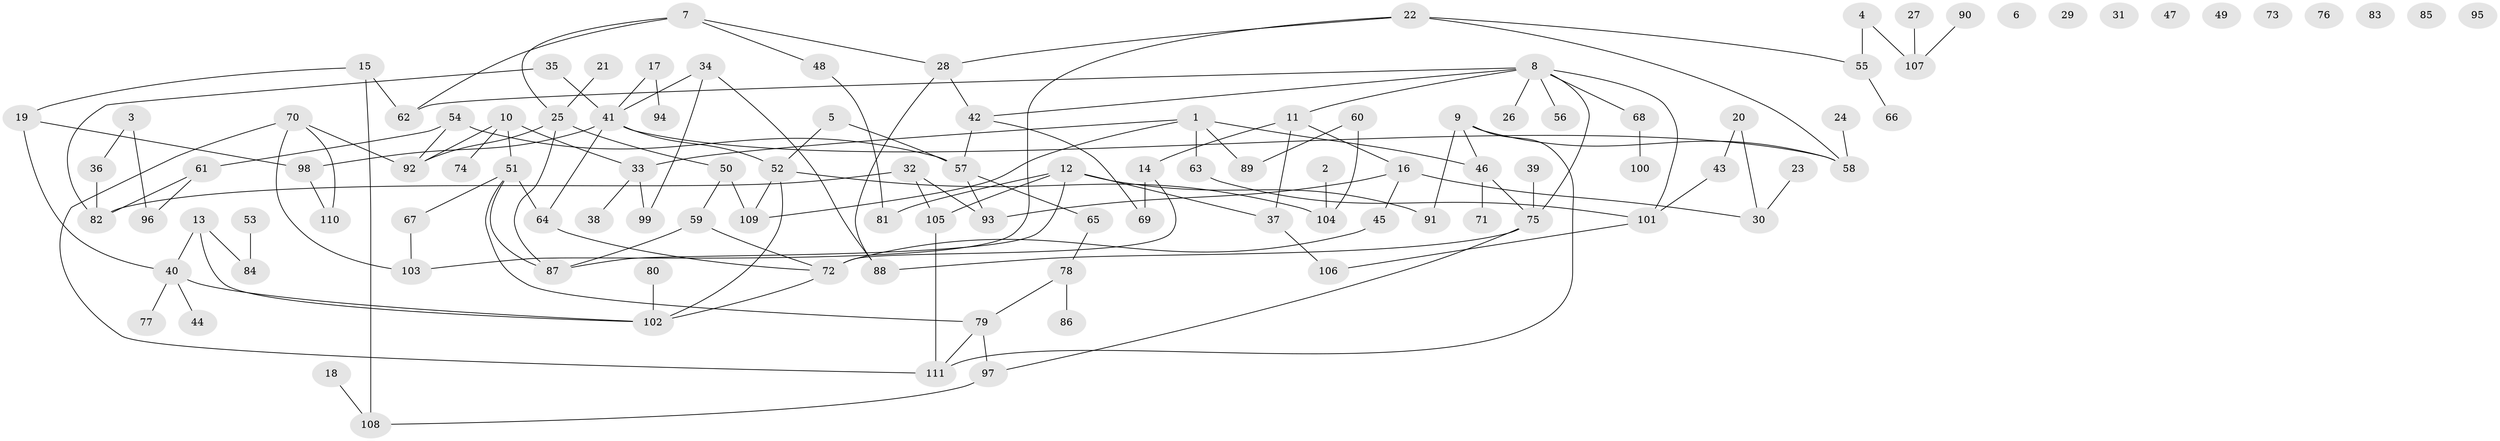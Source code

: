 // coarse degree distribution, {5: 0.06756756756756757, 1: 0.21621621621621623, 2: 0.1891891891891892, 0: 0.13513513513513514, 7: 0.05405405405405406, 11: 0.013513513513513514, 4: 0.0945945945945946, 3: 0.14864864864864866, 6: 0.06756756756756757, 9: 0.013513513513513514}
// Generated by graph-tools (version 1.1) at 2025/41/03/06/25 10:41:21]
// undirected, 111 vertices, 142 edges
graph export_dot {
graph [start="1"]
  node [color=gray90,style=filled];
  1;
  2;
  3;
  4;
  5;
  6;
  7;
  8;
  9;
  10;
  11;
  12;
  13;
  14;
  15;
  16;
  17;
  18;
  19;
  20;
  21;
  22;
  23;
  24;
  25;
  26;
  27;
  28;
  29;
  30;
  31;
  32;
  33;
  34;
  35;
  36;
  37;
  38;
  39;
  40;
  41;
  42;
  43;
  44;
  45;
  46;
  47;
  48;
  49;
  50;
  51;
  52;
  53;
  54;
  55;
  56;
  57;
  58;
  59;
  60;
  61;
  62;
  63;
  64;
  65;
  66;
  67;
  68;
  69;
  70;
  71;
  72;
  73;
  74;
  75;
  76;
  77;
  78;
  79;
  80;
  81;
  82;
  83;
  84;
  85;
  86;
  87;
  88;
  89;
  90;
  91;
  92;
  93;
  94;
  95;
  96;
  97;
  98;
  99;
  100;
  101;
  102;
  103;
  104;
  105;
  106;
  107;
  108;
  109;
  110;
  111;
  1 -- 33;
  1 -- 46;
  1 -- 63;
  1 -- 89;
  1 -- 109;
  2 -- 104;
  3 -- 36;
  3 -- 96;
  4 -- 55;
  4 -- 107;
  5 -- 52;
  5 -- 57;
  7 -- 25;
  7 -- 28;
  7 -- 48;
  7 -- 62;
  8 -- 11;
  8 -- 26;
  8 -- 42;
  8 -- 56;
  8 -- 62;
  8 -- 68;
  8 -- 75;
  8 -- 101;
  9 -- 46;
  9 -- 58;
  9 -- 91;
  9 -- 111;
  10 -- 33;
  10 -- 51;
  10 -- 74;
  10 -- 92;
  11 -- 14;
  11 -- 16;
  11 -- 37;
  12 -- 37;
  12 -- 81;
  12 -- 87;
  12 -- 91;
  12 -- 105;
  13 -- 40;
  13 -- 84;
  13 -- 102;
  14 -- 69;
  14 -- 72;
  15 -- 19;
  15 -- 62;
  15 -- 108;
  16 -- 30;
  16 -- 45;
  16 -- 93;
  17 -- 41;
  17 -- 94;
  18 -- 108;
  19 -- 40;
  19 -- 98;
  20 -- 30;
  20 -- 43;
  21 -- 25;
  22 -- 28;
  22 -- 55;
  22 -- 58;
  22 -- 103;
  23 -- 30;
  24 -- 58;
  25 -- 50;
  25 -- 87;
  25 -- 92;
  27 -- 107;
  28 -- 42;
  28 -- 88;
  32 -- 82;
  32 -- 93;
  32 -- 105;
  33 -- 38;
  33 -- 99;
  34 -- 41;
  34 -- 88;
  34 -- 99;
  35 -- 41;
  35 -- 82;
  36 -- 82;
  37 -- 106;
  39 -- 75;
  40 -- 44;
  40 -- 77;
  40 -- 102;
  41 -- 52;
  41 -- 58;
  41 -- 64;
  41 -- 98;
  42 -- 57;
  42 -- 69;
  43 -- 101;
  45 -- 72;
  46 -- 71;
  46 -- 75;
  48 -- 81;
  50 -- 59;
  50 -- 109;
  51 -- 64;
  51 -- 67;
  51 -- 79;
  51 -- 87;
  52 -- 102;
  52 -- 104;
  52 -- 109;
  53 -- 84;
  54 -- 57;
  54 -- 61;
  54 -- 92;
  55 -- 66;
  57 -- 65;
  57 -- 93;
  59 -- 72;
  59 -- 87;
  60 -- 89;
  60 -- 104;
  61 -- 82;
  61 -- 96;
  63 -- 101;
  64 -- 72;
  65 -- 78;
  67 -- 103;
  68 -- 100;
  70 -- 92;
  70 -- 103;
  70 -- 110;
  70 -- 111;
  72 -- 102;
  75 -- 88;
  75 -- 97;
  78 -- 79;
  78 -- 86;
  79 -- 97;
  79 -- 111;
  80 -- 102;
  90 -- 107;
  97 -- 108;
  98 -- 110;
  101 -- 106;
  105 -- 111;
}
